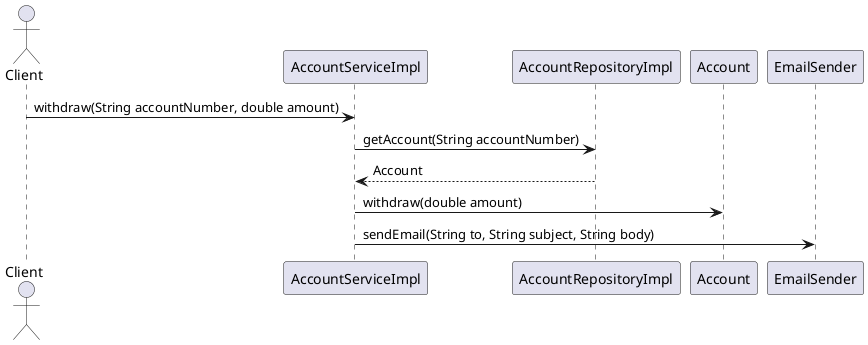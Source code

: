 @startuml
actor Client
Client -> AccountServiceImpl : withdraw(String accountNumber, double amount)
AccountServiceImpl -> AccountRepositoryImpl : getAccount(String accountNumber)
AccountRepositoryImpl --> AccountServiceImpl : Account
AccountServiceImpl -> Account : withdraw(double amount)
AccountServiceImpl -> EmailSender : sendEmail(String to, String subject, String body)

@enduml
